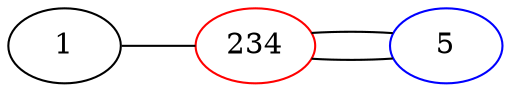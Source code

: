 graph {
  rankdir="LR";
  1 -- 234;
  234 -- 5;
  234 -- 5;
  234 [color="red"];
  5 [color="blue"];
}
